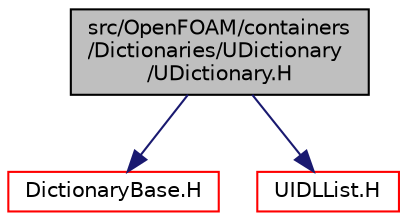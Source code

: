 digraph "src/OpenFOAM/containers/Dictionaries/UDictionary/UDictionary.H"
{
  bgcolor="transparent";
  edge [fontname="Helvetica",fontsize="10",labelfontname="Helvetica",labelfontsize="10"];
  node [fontname="Helvetica",fontsize="10",shape=record];
  Node1 [label="src/OpenFOAM/containers\l/Dictionaries/UDictionary\l/UDictionary.H",height=0.2,width=0.4,color="black", fillcolor="grey75", style="filled", fontcolor="black"];
  Node1 -> Node2 [color="midnightblue",fontsize="10",style="solid",fontname="Helvetica"];
  Node2 [label="DictionaryBase.H",height=0.2,width=0.4,color="red",URL="$a07686.html"];
  Node1 -> Node3 [color="midnightblue",fontsize="10",style="solid",fontname="Helvetica"];
  Node3 [label="UIDLList.H",height=0.2,width=0.4,color="red",URL="$a07741.html"];
}
